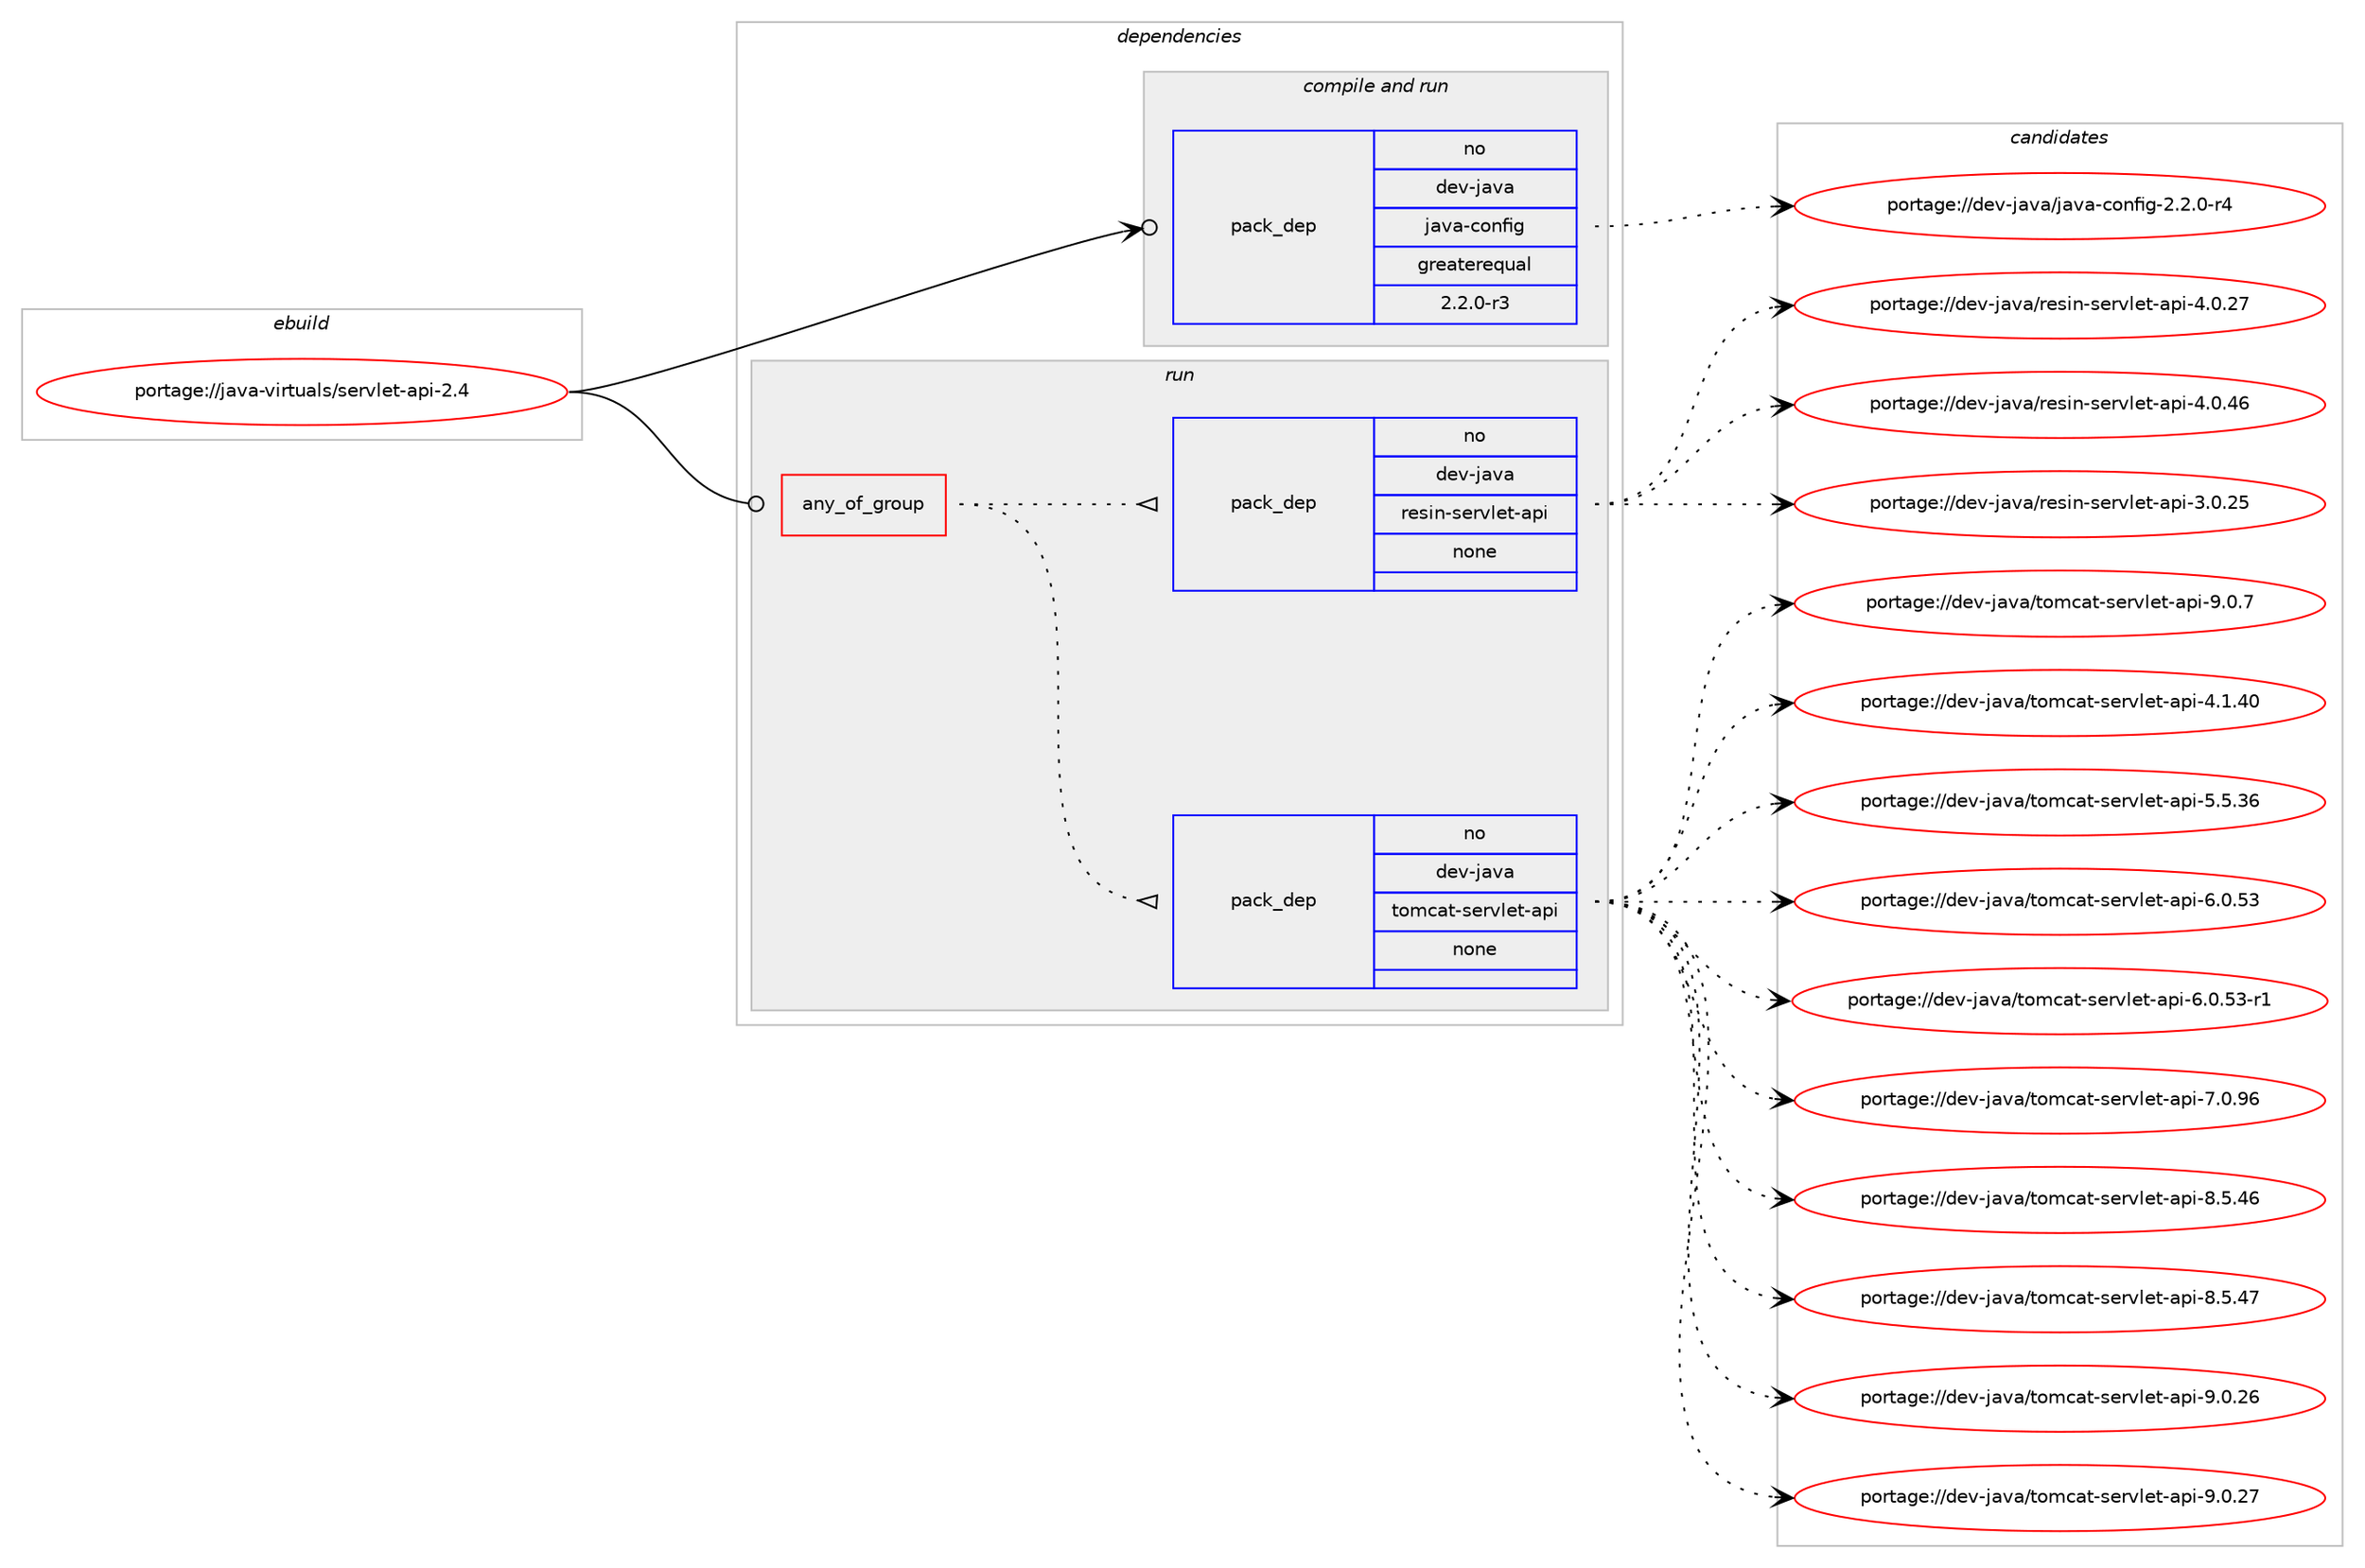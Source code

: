 digraph prolog {

# *************
# Graph options
# *************

newrank=true;
concentrate=true;
compound=true;
graph [rankdir=LR,fontname=Helvetica,fontsize=10,ranksep=1.5];#, ranksep=2.5, nodesep=0.2];
edge  [arrowhead=vee];
node  [fontname=Helvetica,fontsize=10];

# **********
# The ebuild
# **********

subgraph cluster_leftcol {
color=gray;
rank=same;
label=<<i>ebuild</i>>;
id [label="portage://java-virtuals/servlet-api-2.4", color=red, width=4, href="../java-virtuals/servlet-api-2.4.svg"];
}

# ****************
# The dependencies
# ****************

subgraph cluster_midcol {
color=gray;
label=<<i>dependencies</i>>;
subgraph cluster_compile {
fillcolor="#eeeeee";
style=filled;
label=<<i>compile</i>>;
}
subgraph cluster_compileandrun {
fillcolor="#eeeeee";
style=filled;
label=<<i>compile and run</i>>;
subgraph pack205255 {
dependency284296 [label=<<TABLE BORDER="0" CELLBORDER="1" CELLSPACING="0" CELLPADDING="4" WIDTH="220"><TR><TD ROWSPAN="6" CELLPADDING="30">pack_dep</TD></TR><TR><TD WIDTH="110">no</TD></TR><TR><TD>dev-java</TD></TR><TR><TD>java-config</TD></TR><TR><TD>greaterequal</TD></TR><TR><TD>2.2.0-r3</TD></TR></TABLE>>, shape=none, color=blue];
}
id:e -> dependency284296:w [weight=20,style="solid",arrowhead="odotvee"];
}
subgraph cluster_run {
fillcolor="#eeeeee";
style=filled;
label=<<i>run</i>>;
subgraph any4068 {
dependency284297 [label=<<TABLE BORDER="0" CELLBORDER="1" CELLSPACING="0" CELLPADDING="4"><TR><TD CELLPADDING="10">any_of_group</TD></TR></TABLE>>, shape=none, color=red];subgraph pack205256 {
dependency284298 [label=<<TABLE BORDER="0" CELLBORDER="1" CELLSPACING="0" CELLPADDING="4" WIDTH="220"><TR><TD ROWSPAN="6" CELLPADDING="30">pack_dep</TD></TR><TR><TD WIDTH="110">no</TD></TR><TR><TD>dev-java</TD></TR><TR><TD>tomcat-servlet-api</TD></TR><TR><TD>none</TD></TR><TR><TD></TD></TR></TABLE>>, shape=none, color=blue];
}
dependency284297:e -> dependency284298:w [weight=20,style="dotted",arrowhead="oinv"];
subgraph pack205257 {
dependency284299 [label=<<TABLE BORDER="0" CELLBORDER="1" CELLSPACING="0" CELLPADDING="4" WIDTH="220"><TR><TD ROWSPAN="6" CELLPADDING="30">pack_dep</TD></TR><TR><TD WIDTH="110">no</TD></TR><TR><TD>dev-java</TD></TR><TR><TD>resin-servlet-api</TD></TR><TR><TD>none</TD></TR><TR><TD></TD></TR></TABLE>>, shape=none, color=blue];
}
dependency284297:e -> dependency284299:w [weight=20,style="dotted",arrowhead="oinv"];
}
id:e -> dependency284297:w [weight=20,style="solid",arrowhead="odot"];
}
}

# **************
# The candidates
# **************

subgraph cluster_choices {
rank=same;
color=gray;
label=<<i>candidates</i>>;

subgraph choice205255 {
color=black;
nodesep=1;
choiceportage10010111845106971189747106971189745991111101021051034550465046484511452 [label="portage://dev-java/java-config-2.2.0-r4", color=red, width=4,href="../dev-java/java-config-2.2.0-r4.svg"];
dependency284296:e -> choiceportage10010111845106971189747106971189745991111101021051034550465046484511452:w [style=dotted,weight="100"];
}
subgraph choice205256 {
color=black;
nodesep=1;
choiceportage10010111845106971189747116111109999711645115101114118108101116459711210545524649465248 [label="portage://dev-java/tomcat-servlet-api-4.1.40", color=red, width=4,href="../dev-java/tomcat-servlet-api-4.1.40.svg"];
choiceportage10010111845106971189747116111109999711645115101114118108101116459711210545534653465154 [label="portage://dev-java/tomcat-servlet-api-5.5.36", color=red, width=4,href="../dev-java/tomcat-servlet-api-5.5.36.svg"];
choiceportage10010111845106971189747116111109999711645115101114118108101116459711210545544648465351 [label="portage://dev-java/tomcat-servlet-api-6.0.53", color=red, width=4,href="../dev-java/tomcat-servlet-api-6.0.53.svg"];
choiceportage100101118451069711897471161111099997116451151011141181081011164597112105455446484653514511449 [label="portage://dev-java/tomcat-servlet-api-6.0.53-r1", color=red, width=4,href="../dev-java/tomcat-servlet-api-6.0.53-r1.svg"];
choiceportage10010111845106971189747116111109999711645115101114118108101116459711210545554648465754 [label="portage://dev-java/tomcat-servlet-api-7.0.96", color=red, width=4,href="../dev-java/tomcat-servlet-api-7.0.96.svg"];
choiceportage10010111845106971189747116111109999711645115101114118108101116459711210545564653465254 [label="portage://dev-java/tomcat-servlet-api-8.5.46", color=red, width=4,href="../dev-java/tomcat-servlet-api-8.5.46.svg"];
choiceportage10010111845106971189747116111109999711645115101114118108101116459711210545564653465255 [label="portage://dev-java/tomcat-servlet-api-8.5.47", color=red, width=4,href="../dev-java/tomcat-servlet-api-8.5.47.svg"];
choiceportage10010111845106971189747116111109999711645115101114118108101116459711210545574648465054 [label="portage://dev-java/tomcat-servlet-api-9.0.26", color=red, width=4,href="../dev-java/tomcat-servlet-api-9.0.26.svg"];
choiceportage10010111845106971189747116111109999711645115101114118108101116459711210545574648465055 [label="portage://dev-java/tomcat-servlet-api-9.0.27", color=red, width=4,href="../dev-java/tomcat-servlet-api-9.0.27.svg"];
choiceportage100101118451069711897471161111099997116451151011141181081011164597112105455746484655 [label="portage://dev-java/tomcat-servlet-api-9.0.7", color=red, width=4,href="../dev-java/tomcat-servlet-api-9.0.7.svg"];
dependency284298:e -> choiceportage10010111845106971189747116111109999711645115101114118108101116459711210545524649465248:w [style=dotted,weight="100"];
dependency284298:e -> choiceportage10010111845106971189747116111109999711645115101114118108101116459711210545534653465154:w [style=dotted,weight="100"];
dependency284298:e -> choiceportage10010111845106971189747116111109999711645115101114118108101116459711210545544648465351:w [style=dotted,weight="100"];
dependency284298:e -> choiceportage100101118451069711897471161111099997116451151011141181081011164597112105455446484653514511449:w [style=dotted,weight="100"];
dependency284298:e -> choiceportage10010111845106971189747116111109999711645115101114118108101116459711210545554648465754:w [style=dotted,weight="100"];
dependency284298:e -> choiceportage10010111845106971189747116111109999711645115101114118108101116459711210545564653465254:w [style=dotted,weight="100"];
dependency284298:e -> choiceportage10010111845106971189747116111109999711645115101114118108101116459711210545564653465255:w [style=dotted,weight="100"];
dependency284298:e -> choiceportage10010111845106971189747116111109999711645115101114118108101116459711210545574648465054:w [style=dotted,weight="100"];
dependency284298:e -> choiceportage10010111845106971189747116111109999711645115101114118108101116459711210545574648465055:w [style=dotted,weight="100"];
dependency284298:e -> choiceportage100101118451069711897471161111099997116451151011141181081011164597112105455746484655:w [style=dotted,weight="100"];
}
subgraph choice205257 {
color=black;
nodesep=1;
choiceportage1001011184510697118974711410111510511045115101114118108101116459711210545514648465053 [label="portage://dev-java/resin-servlet-api-3.0.25", color=red, width=4,href="../dev-java/resin-servlet-api-3.0.25.svg"];
choiceportage1001011184510697118974711410111510511045115101114118108101116459711210545524648465055 [label="portage://dev-java/resin-servlet-api-4.0.27", color=red, width=4,href="../dev-java/resin-servlet-api-4.0.27.svg"];
choiceportage1001011184510697118974711410111510511045115101114118108101116459711210545524648465254 [label="portage://dev-java/resin-servlet-api-4.0.46", color=red, width=4,href="../dev-java/resin-servlet-api-4.0.46.svg"];
dependency284299:e -> choiceportage1001011184510697118974711410111510511045115101114118108101116459711210545514648465053:w [style=dotted,weight="100"];
dependency284299:e -> choiceportage1001011184510697118974711410111510511045115101114118108101116459711210545524648465055:w [style=dotted,weight="100"];
dependency284299:e -> choiceportage1001011184510697118974711410111510511045115101114118108101116459711210545524648465254:w [style=dotted,weight="100"];
}
}

}
